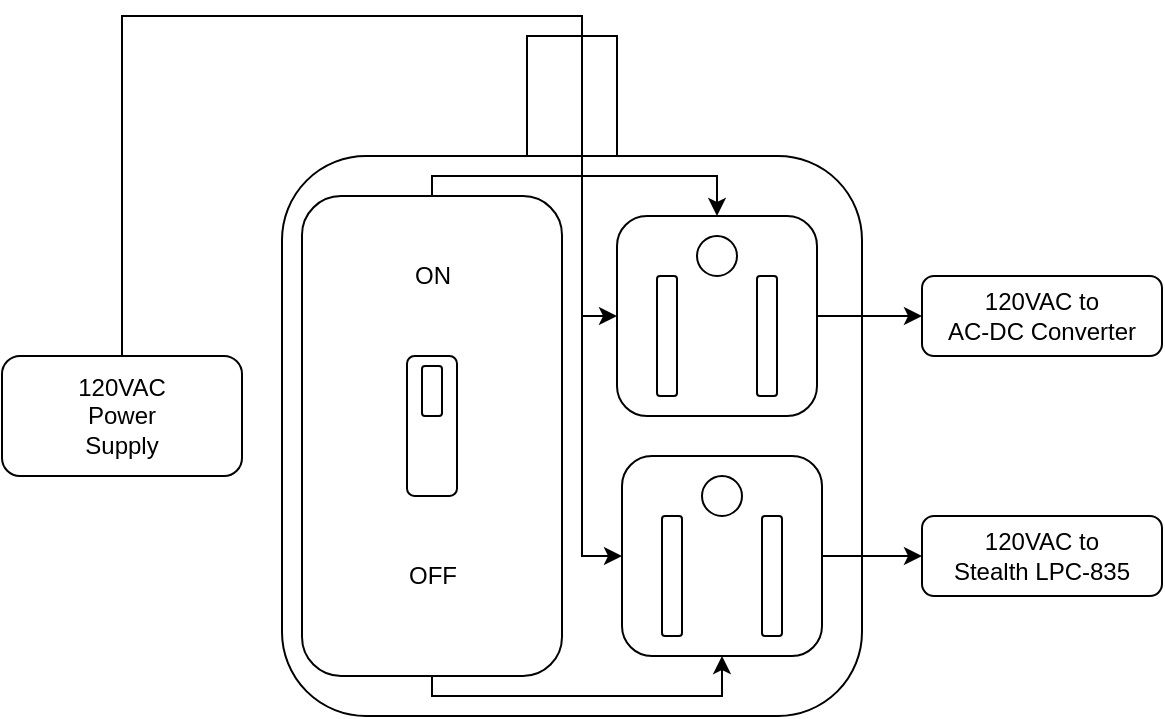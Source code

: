 <mxfile version="13.7.3" type="device"><diagram id="XrMdd0us4VncSHiyqtKg" name="Page-1"><mxGraphModel dx="1026" dy="604" grid="1" gridSize="10" guides="1" tooltips="1" connect="1" arrows="1" fold="1" page="1" pageScale="1" pageWidth="850" pageHeight="1100" math="0" shadow="0"><root><mxCell id="0"/><mxCell id="1" parent="0"/><mxCell id="3phw_lmpLIYz38_PCG4w-1" value="" style="rounded=1;whiteSpace=wrap;html=1;" parent="1" vertex="1"><mxGeometry x="240" y="160" width="290" height="280" as="geometry"/></mxCell><mxCell id="3phw_lmpLIYz38_PCG4w-2" value="" style="rounded=0;whiteSpace=wrap;html=1;" parent="1" vertex="1"><mxGeometry x="362.5" y="100" width="45" height="60" as="geometry"/></mxCell><mxCell id="mgGsrGbZeO_F9KnlKySc-1" style="edgeStyle=orthogonalEdgeStyle;rounded=0;orthogonalLoop=1;jettySize=auto;html=1;exitX=0.5;exitY=0;exitDx=0;exitDy=0;entryX=0;entryY=0.5;entryDx=0;entryDy=0;" edge="1" parent="1" source="3phw_lmpLIYz38_PCG4w-3" target="3phw_lmpLIYz38_PCG4w-20"><mxGeometry relative="1" as="geometry"><Array as="points"><mxPoint x="160" y="90"/><mxPoint x="390" y="90"/><mxPoint x="390" y="240"/></Array></mxGeometry></mxCell><mxCell id="mgGsrGbZeO_F9KnlKySc-2" style="edgeStyle=orthogonalEdgeStyle;rounded=0;orthogonalLoop=1;jettySize=auto;html=1;exitX=0.5;exitY=0;exitDx=0;exitDy=0;entryX=0;entryY=0.5;entryDx=0;entryDy=0;" edge="1" parent="1" source="3phw_lmpLIYz38_PCG4w-3" target="3phw_lmpLIYz38_PCG4w-8"><mxGeometry relative="1" as="geometry"><Array as="points"><mxPoint x="160" y="90"/><mxPoint x="390" y="90"/><mxPoint x="390" y="360"/></Array></mxGeometry></mxCell><mxCell id="3phw_lmpLIYz38_PCG4w-3" value="120VAC&lt;br&gt;Power&lt;br&gt;Supply" style="rounded=1;whiteSpace=wrap;html=1;" parent="1" vertex="1"><mxGeometry x="100" y="260" width="120" height="60" as="geometry"/></mxCell><mxCell id="3phw_lmpLIYz38_PCG4w-35" style="edgeStyle=orthogonalEdgeStyle;rounded=0;orthogonalLoop=1;jettySize=auto;html=1;exitX=1;exitY=0.5;exitDx=0;exitDy=0;entryX=0;entryY=0.5;entryDx=0;entryDy=0;" parent="1" source="3phw_lmpLIYz38_PCG4w-8" target="3phw_lmpLIYz38_PCG4w-34" edge="1"><mxGeometry relative="1" as="geometry"><Array as="points"><mxPoint x="560" y="360"/></Array></mxGeometry></mxCell><mxCell id="3phw_lmpLIYz38_PCG4w-8" value="" style="rounded=1;whiteSpace=wrap;html=1;" parent="1" vertex="1"><mxGeometry x="410" y="310" width="100" height="100" as="geometry"/></mxCell><mxCell id="3phw_lmpLIYz38_PCG4w-9" value="" style="rounded=1;whiteSpace=wrap;html=1;" parent="1" vertex="1"><mxGeometry x="430" y="340" width="10" height="60" as="geometry"/></mxCell><mxCell id="3phw_lmpLIYz38_PCG4w-10" value="" style="rounded=1;whiteSpace=wrap;html=1;" parent="1" vertex="1"><mxGeometry x="480" y="340" width="10" height="60" as="geometry"/></mxCell><mxCell id="3phw_lmpLIYz38_PCG4w-11" value="" style="ellipse;whiteSpace=wrap;html=1;aspect=fixed;" parent="1" vertex="1"><mxGeometry x="450" y="320" width="20" height="20" as="geometry"/></mxCell><mxCell id="3phw_lmpLIYz38_PCG4w-33" style="edgeStyle=orthogonalEdgeStyle;rounded=0;orthogonalLoop=1;jettySize=auto;html=1;exitX=1;exitY=0.5;exitDx=0;exitDy=0;entryX=0;entryY=0.5;entryDx=0;entryDy=0;" parent="1" source="3phw_lmpLIYz38_PCG4w-20" target="3phw_lmpLIYz38_PCG4w-32" edge="1"><mxGeometry relative="1" as="geometry"><Array as="points"><mxPoint x="560" y="240"/></Array></mxGeometry></mxCell><mxCell id="3phw_lmpLIYz38_PCG4w-20" value="" style="rounded=1;whiteSpace=wrap;html=1;" parent="1" vertex="1"><mxGeometry x="407.5" y="190" width="100" height="100" as="geometry"/></mxCell><mxCell id="3phw_lmpLIYz38_PCG4w-21" value="" style="rounded=1;whiteSpace=wrap;html=1;" parent="1" vertex="1"><mxGeometry x="427.5" y="220" width="10" height="60" as="geometry"/></mxCell><mxCell id="3phw_lmpLIYz38_PCG4w-22" value="" style="rounded=1;whiteSpace=wrap;html=1;" parent="1" vertex="1"><mxGeometry x="477.5" y="220" width="10" height="60" as="geometry"/></mxCell><mxCell id="3phw_lmpLIYz38_PCG4w-23" value="" style="ellipse;whiteSpace=wrap;html=1;aspect=fixed;" parent="1" vertex="1"><mxGeometry x="447.5" y="200" width="20" height="20" as="geometry"/></mxCell><mxCell id="3phw_lmpLIYz38_PCG4w-32" value="120VAC to&lt;br&gt;AC-DC Converter" style="rounded=1;whiteSpace=wrap;html=1;" parent="1" vertex="1"><mxGeometry x="560" y="220" width="120" height="40" as="geometry"/></mxCell><mxCell id="3phw_lmpLIYz38_PCG4w-34" value="120VAC to&lt;br&gt;Stealth LPC-835" style="rounded=1;whiteSpace=wrap;html=1;" parent="1" vertex="1"><mxGeometry x="560" y="340" width="120" height="40" as="geometry"/></mxCell><mxCell id="YCS_5zFVbXMw-8ZS11Rr-7" style="edgeStyle=orthogonalEdgeStyle;rounded=0;orthogonalLoop=1;jettySize=auto;html=1;exitX=0.5;exitY=0;exitDx=0;exitDy=0;entryX=0.5;entryY=0;entryDx=0;entryDy=0;" parent="1" source="YCS_5zFVbXMw-8ZS11Rr-1" target="3phw_lmpLIYz38_PCG4w-20" edge="1"><mxGeometry relative="1" as="geometry"><Array as="points"><mxPoint x="315" y="170"/><mxPoint x="457" y="170"/></Array></mxGeometry></mxCell><mxCell id="YCS_5zFVbXMw-8ZS11Rr-8" style="edgeStyle=orthogonalEdgeStyle;rounded=0;orthogonalLoop=1;jettySize=auto;html=1;exitX=0.5;exitY=1;exitDx=0;exitDy=0;entryX=0.5;entryY=1;entryDx=0;entryDy=0;" parent="1" source="YCS_5zFVbXMw-8ZS11Rr-1" target="3phw_lmpLIYz38_PCG4w-8" edge="1"><mxGeometry relative="1" as="geometry"><Array as="points"><mxPoint x="315" y="430"/><mxPoint x="460" y="430"/></Array></mxGeometry></mxCell><mxCell id="YCS_5zFVbXMw-8ZS11Rr-1" value="" style="rounded=1;whiteSpace=wrap;html=1;" parent="1" vertex="1"><mxGeometry x="250" y="180" width="130" height="240" as="geometry"/></mxCell><mxCell id="YCS_5zFVbXMw-8ZS11Rr-2" value="" style="rounded=1;whiteSpace=wrap;html=1;" parent="1" vertex="1"><mxGeometry x="302.5" y="260" width="25" height="70" as="geometry"/></mxCell><mxCell id="YCS_5zFVbXMw-8ZS11Rr-3" value="ON" style="text;html=1;align=center;verticalAlign=middle;resizable=0;points=[];autosize=1;" parent="1" vertex="1"><mxGeometry x="300" y="210" width="30" height="20" as="geometry"/></mxCell><mxCell id="YCS_5zFVbXMw-8ZS11Rr-4" value="OFF" style="text;html=1;align=center;verticalAlign=middle;resizable=0;points=[];autosize=1;" parent="1" vertex="1"><mxGeometry x="295" y="360" width="40" height="20" as="geometry"/></mxCell><mxCell id="YCS_5zFVbXMw-8ZS11Rr-9" value="" style="rounded=1;whiteSpace=wrap;html=1;" parent="1" vertex="1"><mxGeometry x="310" y="265" width="10" height="25" as="geometry"/></mxCell></root></mxGraphModel></diagram></mxfile>